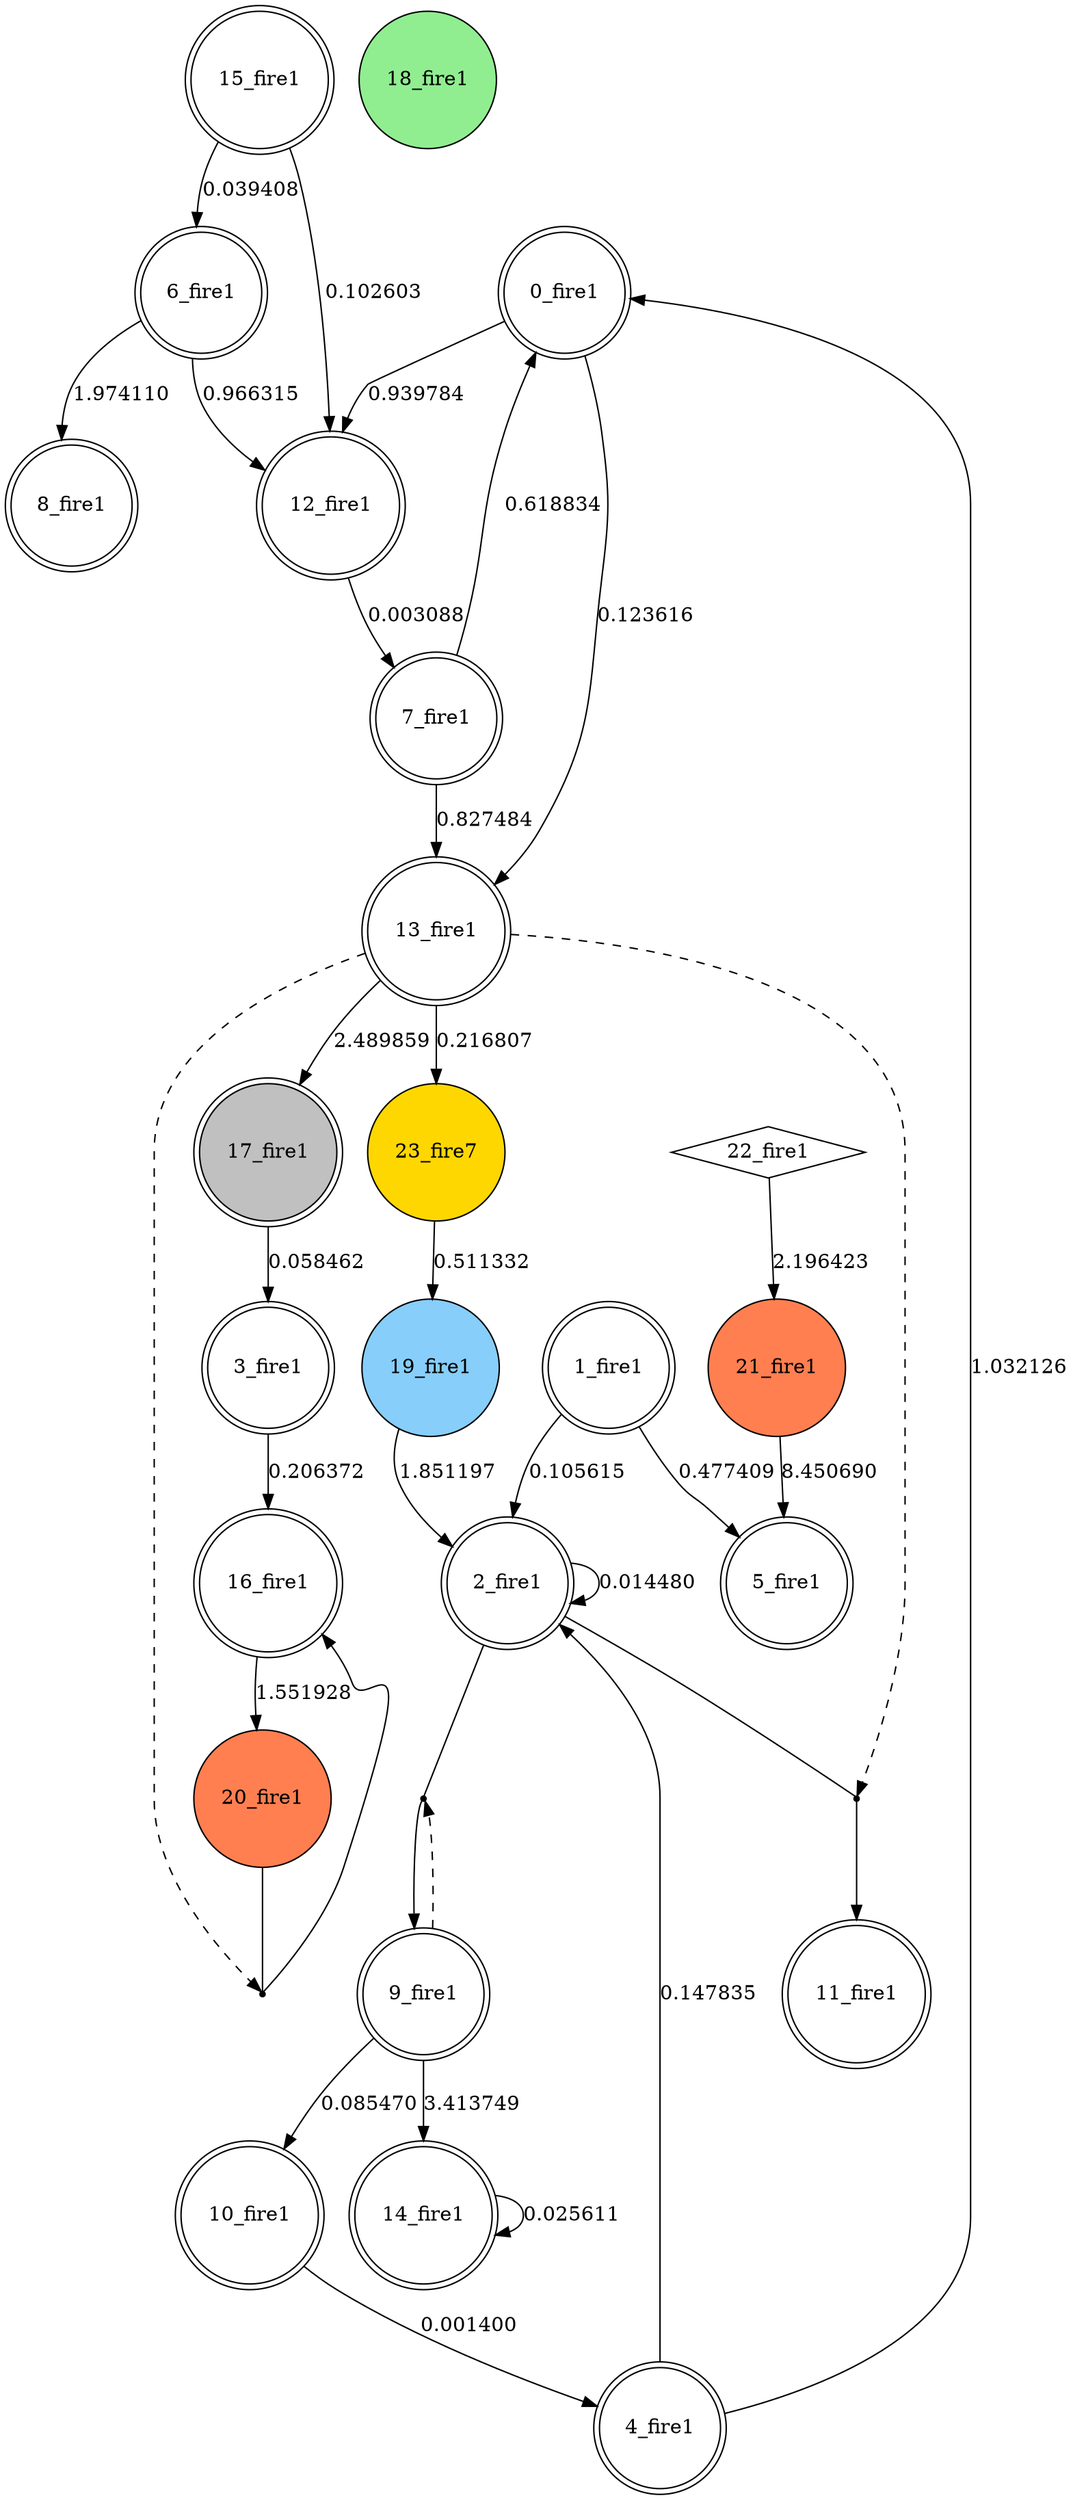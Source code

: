 digraph G {
 node[shape = circle]
0 [label="0_fire1",shape=doublecircle]
1 [label="1_fire1",shape=doublecircle]
2 [label="2_fire1",shape=doublecircle]
3 [label="3_fire1",shape=doublecircle]
4 [label="4_fire1",shape=doublecircle]
5 [label="5_fire1",shape=doublecircle]
6 [label="6_fire1",shape=doublecircle]
7 [label="7_fire1",shape=doublecircle]
8 [label="8_fire1",shape=doublecircle]
9 [label="9_fire1",shape=doublecircle]
10 [label="10_fire1",shape=doublecircle]
11 [label="11_fire1",shape=doublecircle]
12 [label="12_fire1",shape=doublecircle]
13 [label="13_fire1",shape=doublecircle]
14 [label="14_fire1",shape=doublecircle]
15 [label="15_fire1",shape=doublecircle]
16 [label="16_fire1",shape=doublecircle]
17 [label="17_fire1",shape=doublecircle, style=filled, fillcolor=gray]
18 [label="18_fire1",style=filled, fillcolor=lightgreen]
19 [label="19_fire1",style=filled, fillcolor=lightskyblue]
20 [label="20_fire1",style=filled, fillcolor=coral]
21 [label="21_fire1",style=filled, fillcolor=coral]
22 [label="22_fire1",shape=diamond]
23 [label="23_fire7",style=filled, fillcolor=gold]
23 -> 19 [label="0.511332"]
15 -> 6 [label="0.039408"]
9 -> 14 [label="3.413749"]
24 [shape=point, label=""]
13 -> 24 [style=dashed] 
2 -> 24 [dir=none]
24 -> 11 
21 -> 5 [label="8.450690"]
1 -> 5 [label="0.477409"]
15 -> 12 [label="0.102603"]
2 -> 2 [label="0.014480"]
14 -> 14 [label="0.025611"]
25 [shape=point, label=""]
13 -> 25 [style=dashed] 
20 -> 25 [dir=none]
25 -> 16 
0 -> 13 [label="0.123616"]
7 -> 13 [label="0.827484"]
13 -> 17 [label="2.489859"]
3 -> 16 [label="0.206372"]
26 [shape=point, label=""]
9 -> 26 [style=dashed] 
2 -> 26 [dir=none]
26 -> 9 
4 -> 2 [label="0.147835"]
6 -> 8 [label="1.974110"]
22 -> 21 [label="2.196423"]
7 -> 0 [label="0.618834"]
10 -> 4 [label="0.001400"]
17 -> 3 [label="0.058462"]
6 -> 12 [label="0.966315"]
1 -> 2 [label="0.105615"]
13 -> 23 [label="0.216807"]
0 -> 12 [label="0.939784"]
16 -> 20 [label="1.551928"]
12 -> 7 [label="0.003088"]
4 -> 0 [label="1.032126"]
9 -> 10 [label="0.085470"]
19 -> 2 [label="1.851197"]
}
